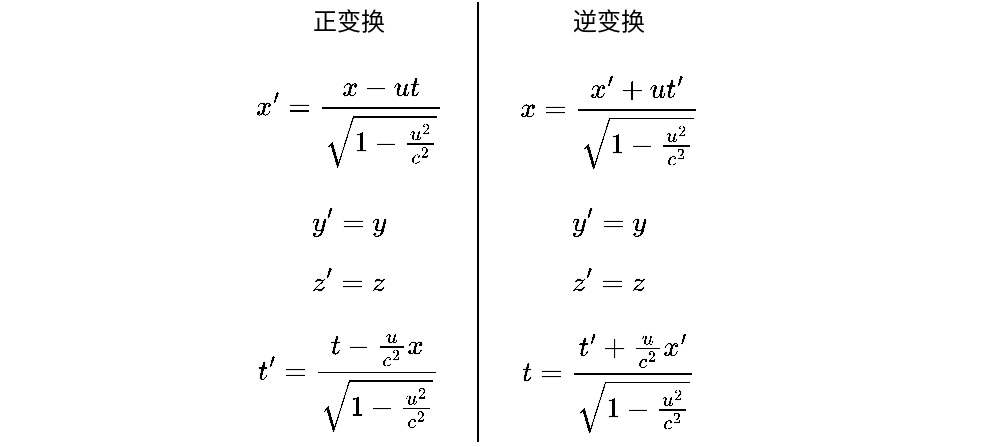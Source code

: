 <mxfile version="17.2.1" type="device"><diagram id="4GcwQNY89AC1NWpCzFT5" name="第 1 页"><mxGraphModel dx="563" dy="326" grid="1" gridSize="10" guides="1" tooltips="1" connect="1" arrows="1" fold="1" page="1" pageScale="1" pageWidth="827" pageHeight="1169" math="1" shadow="0"><root><mxCell id="0"/><mxCell id="1" parent="0"/><mxCell id="hJ1D8DwELxLlBgHgs9b5-1" value="$$x^{\prime}=\frac{x-u t}{\sqrt{1-\frac{u^{2}}{c^{2}}}}$$" style="text;html=1;align=center;verticalAlign=middle;resizable=1;points=[];autosize=1;strokeColor=none;fillColor=none;movable=1;rotatable=1;deletable=1;editable=1;connectable=1;" vertex="1" parent="1"><mxGeometry x="120" y="150" width="110" height="60" as="geometry"/></mxCell><mxCell id="hJ1D8DwELxLlBgHgs9b5-2" value="$$y^{\prime}=y$$" style="text;html=1;align=center;verticalAlign=middle;resizable=1;points=[];autosize=1;strokeColor=none;fillColor=none;movable=1;rotatable=1;deletable=1;editable=1;connectable=1;" vertex="1" parent="1"><mxGeometry x="132.5" y="220" width="85" height="20" as="geometry"/></mxCell><mxCell id="hJ1D8DwELxLlBgHgs9b5-3" value="$$z^{\prime}=z$$" style="text;html=1;align=center;verticalAlign=middle;resizable=0;points=[];autosize=1;strokeColor=none;fillColor=none;" vertex="1" parent="1"><mxGeometry x="120" y="250" width="110" height="20" as="geometry"/></mxCell><mxCell id="hJ1D8DwELxLlBgHgs9b5-5" value="$$t^{\prime}=\frac{t-\frac{u}{c^{2}} x}{\sqrt{1-\frac{u^{2}}{c^{2}}}}$$" style="text;html=1;align=center;verticalAlign=middle;resizable=1;points=[];autosize=1;strokeColor=none;fillColor=none;movable=1;rotatable=1;deletable=1;editable=1;connectable=1;" vertex="1" parent="1"><mxGeometry x="126.25" y="280" width="97.5" height="60" as="geometry"/></mxCell><mxCell id="hJ1D8DwELxLlBgHgs9b5-6" value="$$x=\frac{x^{\prime}+u t^{\prime}}{\sqrt{1-\frac{u^{2}}{c^{2}}}}$$" style="text;html=1;align=center;verticalAlign=middle;resizable=1;points=[];autosize=1;strokeColor=none;fillColor=none;movable=1;rotatable=1;deletable=1;editable=1;connectable=1;" vertex="1" parent="1"><mxGeometry x="260" y="155" width="90" height="50" as="geometry"/></mxCell><mxCell id="hJ1D8DwELxLlBgHgs9b5-7" value="$$y^{\prime}=y$$" style="text;html=1;align=center;verticalAlign=middle;resizable=1;points=[];autosize=1;strokeColor=none;fillColor=none;movable=1;rotatable=1;deletable=1;editable=1;connectable=1;" vertex="1" parent="1"><mxGeometry x="262.5" y="220" width="85" height="20" as="geometry"/></mxCell><mxCell id="hJ1D8DwELxLlBgHgs9b5-8" value="$$z^{\prime}=z$$" style="text;html=1;align=center;verticalAlign=middle;resizable=0;points=[];autosize=1;strokeColor=none;fillColor=none;" vertex="1" parent="1"><mxGeometry x="250" y="250" width="110" height="20" as="geometry"/></mxCell><mxCell id="hJ1D8DwELxLlBgHgs9b5-10" value="$$t=\frac{t^{\prime}+\frac{u}{c^{2}} x^{\prime}}{\sqrt{1-\frac{u^{2}}{c^{2}}}}$$" style="text;html=1;align=center;verticalAlign=middle;resizable=1;points=[];autosize=1;strokeColor=none;fillColor=none;movable=1;rotatable=1;deletable=1;editable=1;connectable=1;" vertex="1" parent="1"><mxGeometry x="257.5" y="280" width="95" height="60" as="geometry"/></mxCell><mxCell id="hJ1D8DwELxLlBgHgs9b5-11" value="正变换" style="text;html=1;align=center;verticalAlign=middle;resizable=0;points=[];autosize=1;strokeColor=none;fillColor=none;" vertex="1" parent="1"><mxGeometry x="150" y="120" width="50" height="20" as="geometry"/></mxCell><mxCell id="hJ1D8DwELxLlBgHgs9b5-12" value="逆变换" style="text;html=1;align=center;verticalAlign=middle;resizable=0;points=[];autosize=1;strokeColor=none;fillColor=none;" vertex="1" parent="1"><mxGeometry x="280" y="120" width="50" height="20" as="geometry"/></mxCell><mxCell id="hJ1D8DwELxLlBgHgs9b5-13" value="" style="endArrow=none;html=1;rounded=0;" edge="1" parent="1"><mxGeometry width="50" height="50" relative="1" as="geometry"><mxPoint x="240" y="340" as="sourcePoint"/><mxPoint x="240" y="120" as="targetPoint"/></mxGeometry></mxCell></root></mxGraphModel></diagram></mxfile>